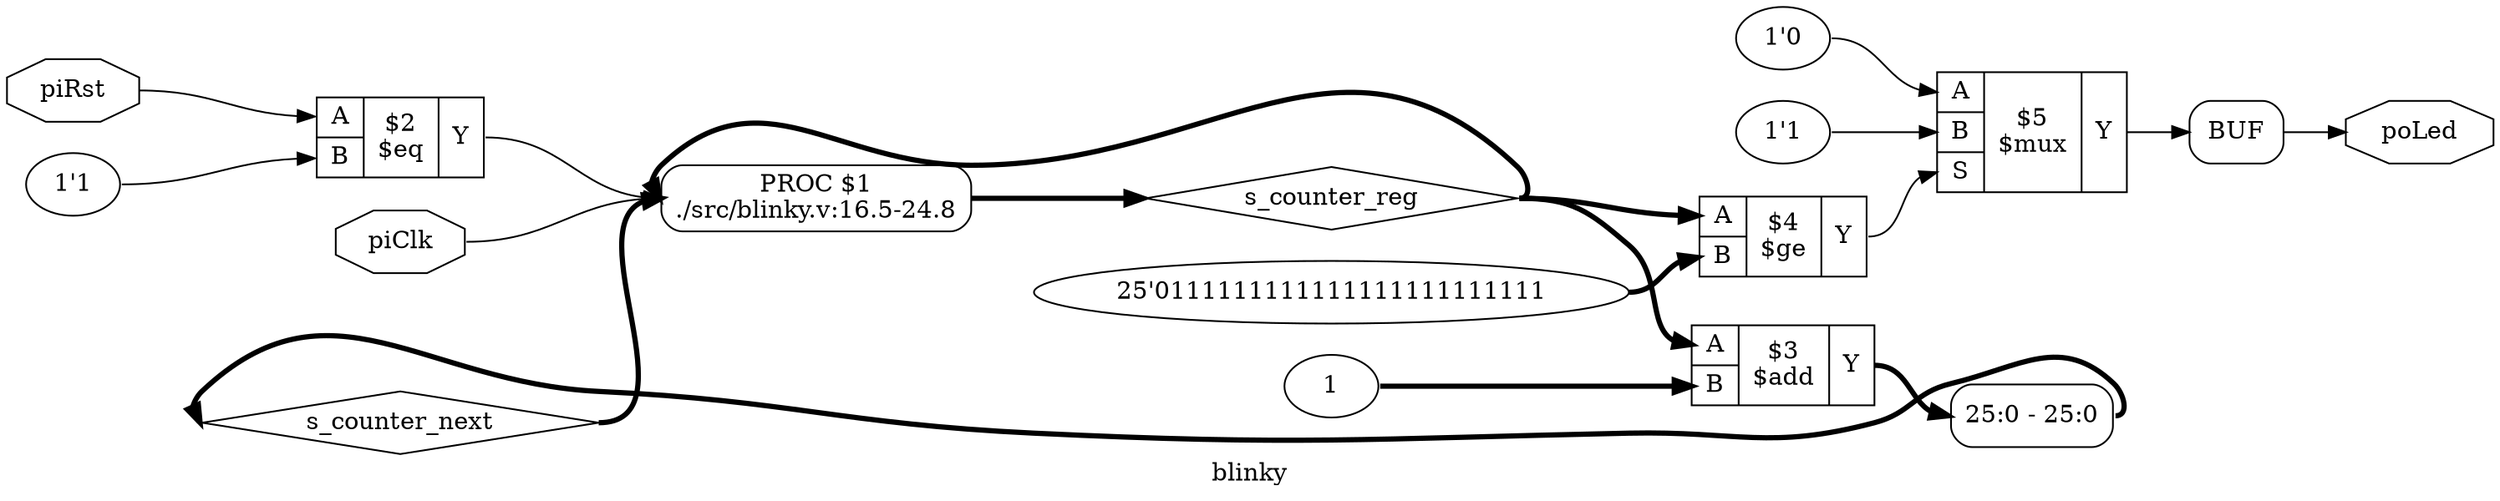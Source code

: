 digraph "blinky" {
label="blinky";
rankdir="LR";
remincross=true;
n6 [ shape=diamond, label="s_counter_next", color="black", fontcolor="black" ];
n7 [ shape=diamond, label="s_counter_reg", color="black", fontcolor="black" ];
n8 [ shape=octagon, label="poLed", color="black", fontcolor="black" ];
n9 [ shape=octagon, label="piRst", color="black", fontcolor="black" ];
n10 [ shape=octagon, label="piClk", color="black", fontcolor="black" ];
v0 [ label="1'1" ];
v1 [ label="1'0" ];
c15 [ shape=record, label="{{<p11> A|<p12> B|<p13> S}|$5\n$mux|{<p14> Y}}" ];
v2 [ label="25'0111111111111111111111111" ];
c16 [ shape=record, label="{{<p11> A|<p12> B}|$4\n$ge|{<p14> Y}}" ];
v3 [ label="1" ];
c17 [ shape=record, label="{{<p11> A|<p12> B}|$3\n$add|{<p14> Y}}" ];
v4 [ label="1'1" ];
c18 [ shape=record, label="{{<p11> A|<p12> B}|$2\n$eq|{<p14> Y}}" ];
p5 [shape=box, style=rounded, label="PROC $1\n./src/blinky.v:16.5-24.8"];
x6 [ shape=record, style=rounded, label="<s0> 25:0 - 25:0 " ];
x7 [shape=box, style=rounded, label="BUF"];
c15:p14:e -> x7:w:w [color="black", label=""];
n10:e -> p5:w [color="black", label=""];
c16:p14:e -> c15:p13:w [color="black", label=""];
c17:p14:e -> x6:s0:w [color="black", style="setlinewidth(3)", label=""];
c18:p14:e -> p5:w [color="black", label=""];
x6:e -> n6:w [color="black", style="setlinewidth(3)", label=""];
n6:e -> p5:w [color="black", style="setlinewidth(3)", label=""];
p5:e -> n7:w [color="black", style="setlinewidth(3)", label=""];
n7:e -> c16:p11:w [color="black", style="setlinewidth(3)", label=""];
n7:e -> c17:p11:w [color="black", style="setlinewidth(3)", label=""];
n7:e -> p5:w [color="black", style="setlinewidth(3)", label=""];
x7:e:e -> n8:w [color="black", label=""];
n9:e -> c18:p11:w [color="black", label=""];
v0:e -> c15:p12:w [color="black", label=""];
v1:e -> c15:p11:w [color="black", label=""];
v2:e -> c16:p12:w [color="black", style="setlinewidth(3)", label=""];
v3:e -> c17:p12:w [color="black", style="setlinewidth(3)", label=""];
v4:e -> c18:p12:w [color="black", label=""];
}
